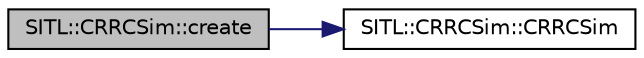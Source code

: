 digraph "SITL::CRRCSim::create"
{
 // INTERACTIVE_SVG=YES
  edge [fontname="Helvetica",fontsize="10",labelfontname="Helvetica",labelfontsize="10"];
  node [fontname="Helvetica",fontsize="10",shape=record];
  rankdir="LR";
  Node1 [label="SITL::CRRCSim::create",height=0.2,width=0.4,color="black", fillcolor="grey75", style="filled", fontcolor="black"];
  Node1 -> Node2 [color="midnightblue",fontsize="10",style="solid",fontname="Helvetica"];
  Node2 [label="SITL::CRRCSim::CRRCSim",height=0.2,width=0.4,color="black", fillcolor="white", style="filled",URL="$classSITL_1_1CRRCSim.html#a2c8001be5d38a99d3cb5caffb9f9353d"];
}
